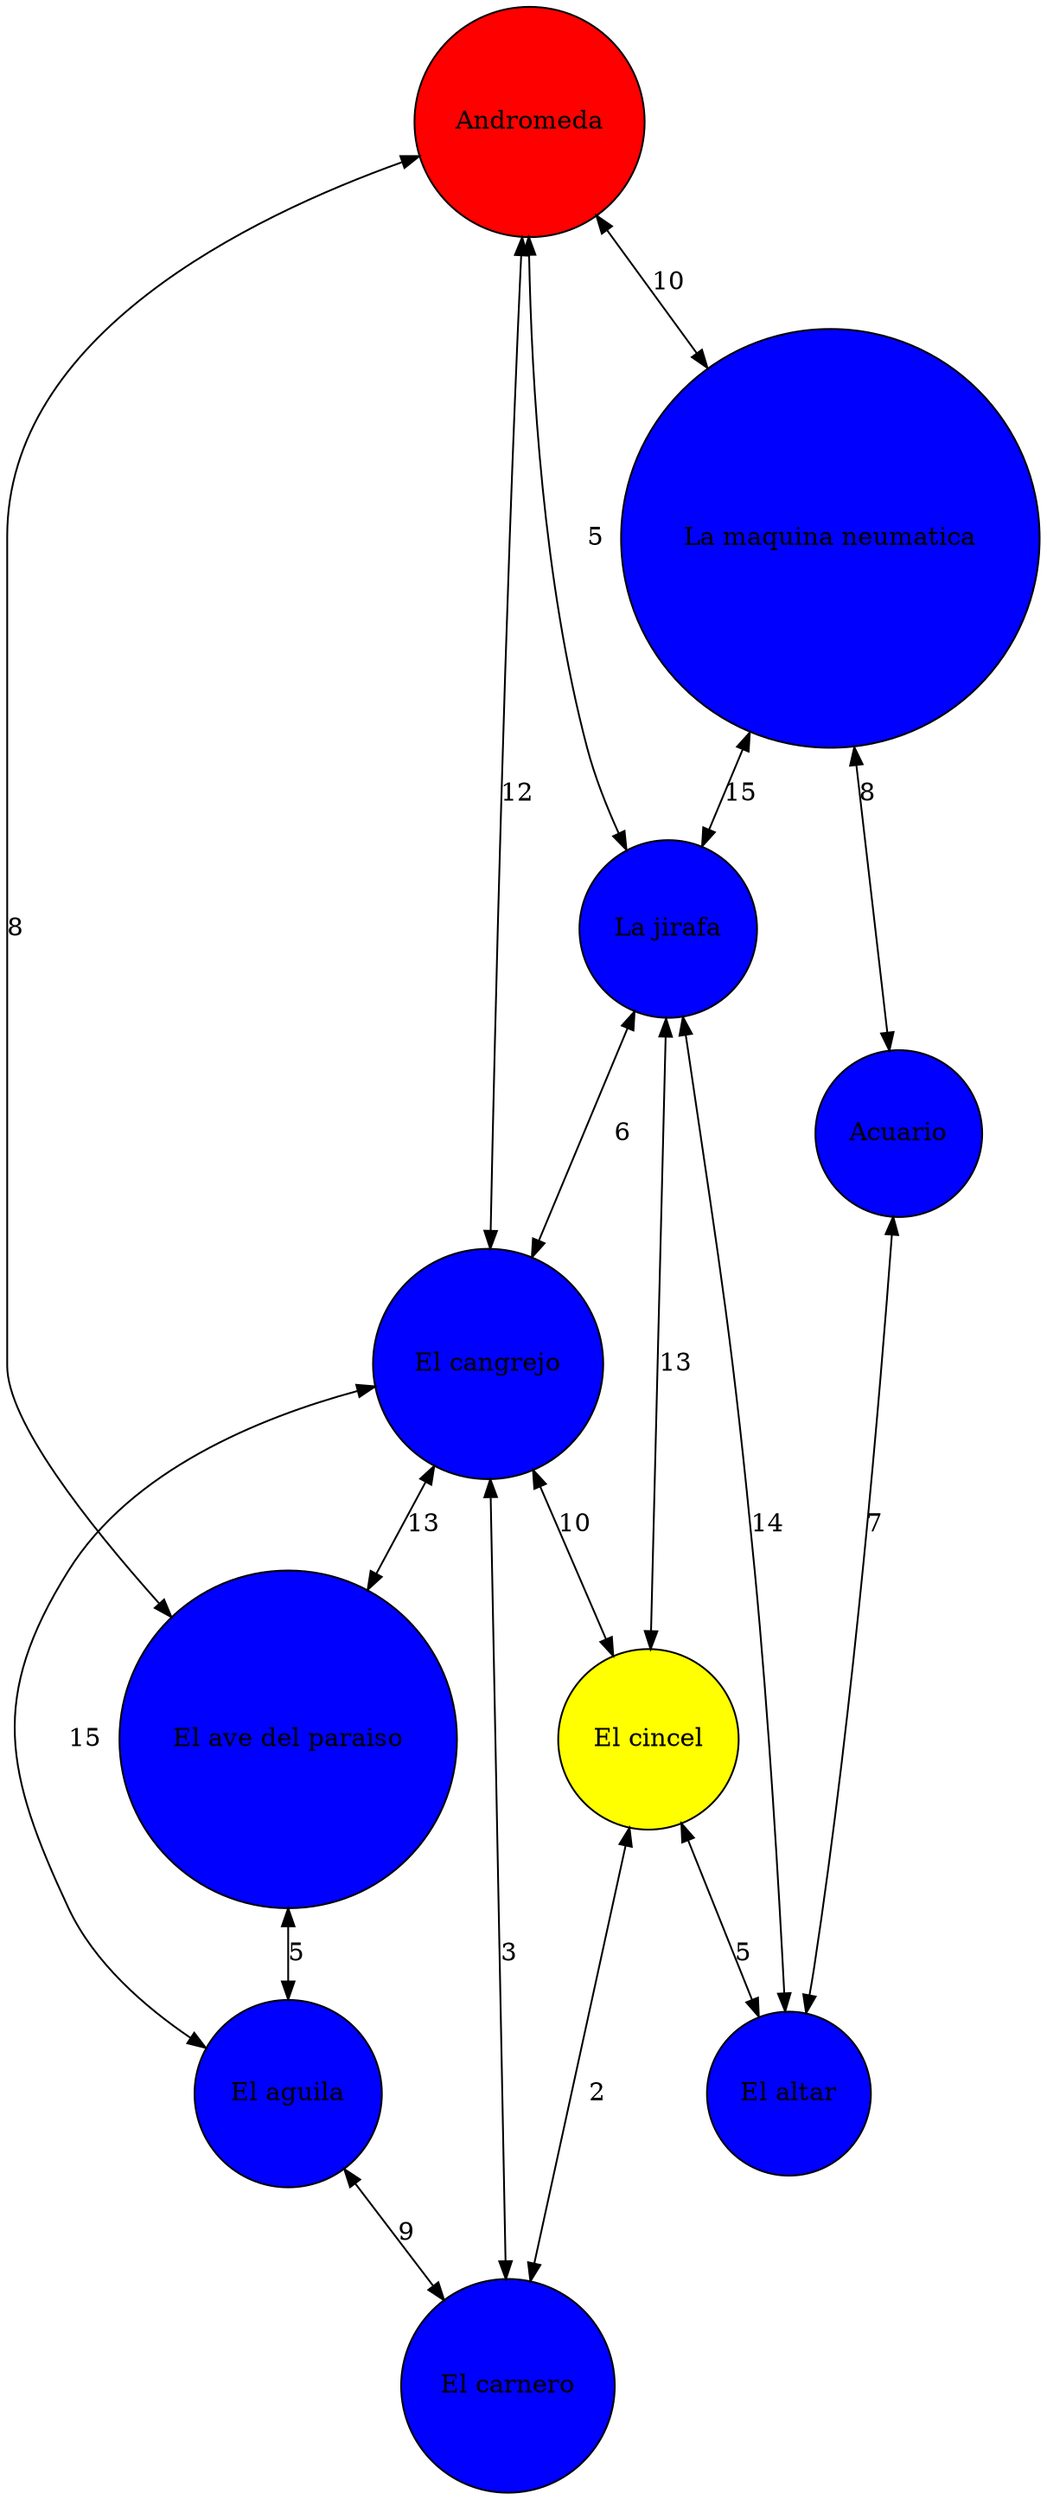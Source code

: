 digraph G
{
node [shape=circle style=filled];
Andromeda [label="Andromeda" fillcolor="red"];
Andromeda -> La_jirafa [label="5" dir=both];
Andromeda -> La_maquina_neumatica [label="10" dir=both];
Andromeda -> El_ave_del_paraiso [label="8" dir=both];
Andromeda -> El_cangrejo [label="12" dir=both];
La_maquina_neumatica [label="La maquina neumatica" fillcolor="blue"];
La_maquina_neumatica -> La_jirafa [label="15" dir=both];
La_maquina_neumatica -> Acuario [label="8" dir=both];
El_ave_del_paraiso [label="El ave del paraiso" fillcolor="blue"];
El_ave_del_paraiso -> El_aguila [label="5" dir=both];
Acuario [label="Acuario" fillcolor="blue"];
Acuario -> El_altar [label="7" dir=both];
El_aguila [label="El aguila" fillcolor="blue"];
El_aguila -> El_carnero [label="9" dir=both];
La_jirafa [label="La jirafa" fillcolor="blue"];
La_jirafa -> El_cangrejo [label="6" dir=both];
La_jirafa -> El_cincel [label="13" dir=both];
El_cangrejo [label="El cangrejo" fillcolor="blue"];
El_cangrejo -> El_ave_del_paraiso [label="13" dir=both];
El_cangrejo -> El_cincel [label="10" dir=both];
El_cangrejo -> El_aguila [label="15" dir=both];
El_altar [label="El altar" fillcolor="blue"];
El_altar -> La_jirafa [label="14" dir=both];
El_carnero [label="El carnero" fillcolor="blue"];
El_carnero -> El_cangrejo [label="3" dir=both];
El_cincel [label="El cincel" fillcolor="yellow"];
El_cincel -> El_altar [label="5" dir=both];
El_cincel -> El_carnero [label="2" dir=both];
}